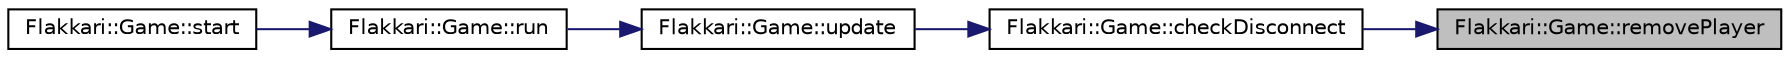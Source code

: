 digraph "Flakkari::Game::removePlayer"
{
 // LATEX_PDF_SIZE
  edge [fontname="Helvetica",fontsize="10",labelfontname="Helvetica",labelfontsize="10"];
  node [fontname="Helvetica",fontsize="10",shape=record];
  rankdir="RL";
  Node1 [label="Flakkari::Game::removePlayer",height=0.2,width=0.4,color="black", fillcolor="grey75", style="filled", fontcolor="black",tooltip="Remove a player from the game instance."];
  Node1 -> Node2 [dir="back",color="midnightblue",fontsize="10",style="solid",fontname="Helvetica"];
  Node2 [label="Flakkari::Game::checkDisconnect",height=0.2,width=0.4,color="black", fillcolor="white", style="filled",URL="$dd/ddd/classFlakkari_1_1Game.html#aac2a90cc3ac31b5e674881b040e4d2a0",tooltip="Check if a player is disconnected."];
  Node2 -> Node3 [dir="back",color="midnightblue",fontsize="10",style="solid",fontname="Helvetica"];
  Node3 [label="Flakkari::Game::update",height=0.2,width=0.4,color="black", fillcolor="white", style="filled",URL="$dd/ddd/classFlakkari_1_1Game.html#aa3fb1b7dc6a9c7e9177242a37bf3339f",tooltip="Update the game. This function is called every frame."];
  Node3 -> Node4 [dir="back",color="midnightblue",fontsize="10",style="solid",fontname="Helvetica"];
  Node4 [label="Flakkari::Game::run",height=0.2,width=0.4,color="black", fillcolor="white", style="filled",URL="$dd/ddd/classFlakkari_1_1Game.html#a9372052fa595db8fe17f12e71dcee676",tooltip="Run the game. This function is called when the game is started. It will run the game loop."];
  Node4 -> Node5 [dir="back",color="midnightblue",fontsize="10",style="solid",fontname="Helvetica"];
  Node5 [label="Flakkari::Game::start",height=0.2,width=0.4,color="black", fillcolor="white", style="filled",URL="$dd/ddd/classFlakkari_1_1Game.html#af4062192215ec0e249ad0929e17ac4e0",tooltip="Start the game. This function is called when the game is launched. It will start the game loop."];
}

